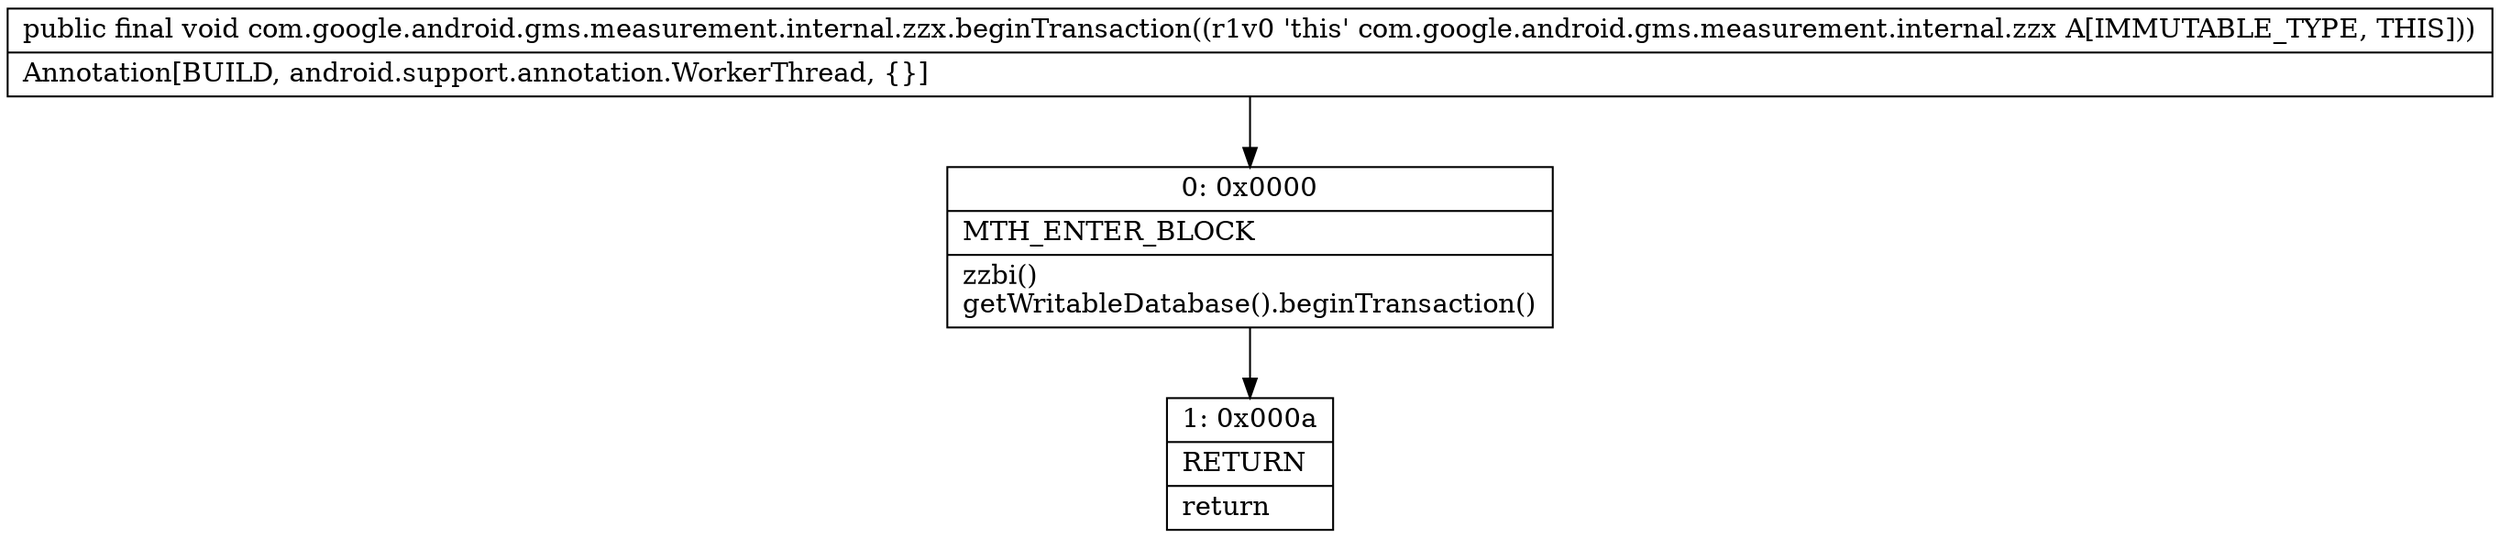 digraph "CFG forcom.google.android.gms.measurement.internal.zzx.beginTransaction()V" {
Node_0 [shape=record,label="{0\:\ 0x0000|MTH_ENTER_BLOCK\l|zzbi()\lgetWritableDatabase().beginTransaction()\l}"];
Node_1 [shape=record,label="{1\:\ 0x000a|RETURN\l|return\l}"];
MethodNode[shape=record,label="{public final void com.google.android.gms.measurement.internal.zzx.beginTransaction((r1v0 'this' com.google.android.gms.measurement.internal.zzx A[IMMUTABLE_TYPE, THIS]))  | Annotation[BUILD, android.support.annotation.WorkerThread, \{\}]\l}"];
MethodNode -> Node_0;
Node_0 -> Node_1;
}

